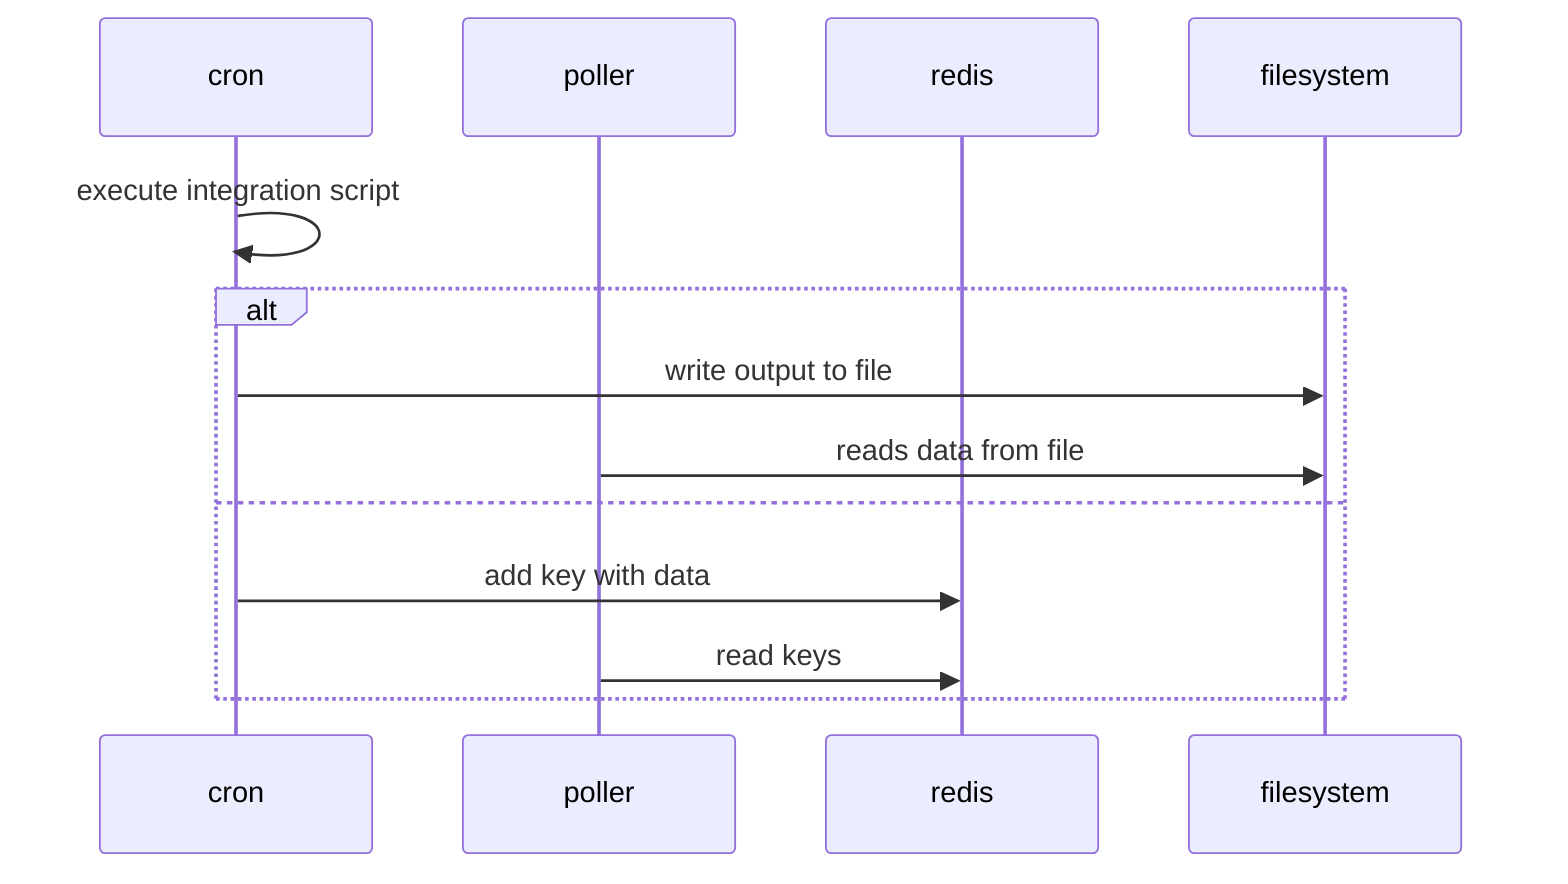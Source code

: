 sequenceDiagram
participant cron
participant poller
participant redis
participant filesystem

cron ->> cron: execute integration script
alt
cron ->> filesystem: write output to file
poller ->> filesystem: reads data from file
else
cron ->> redis: add key with data
poller ->> redis: read keys
end